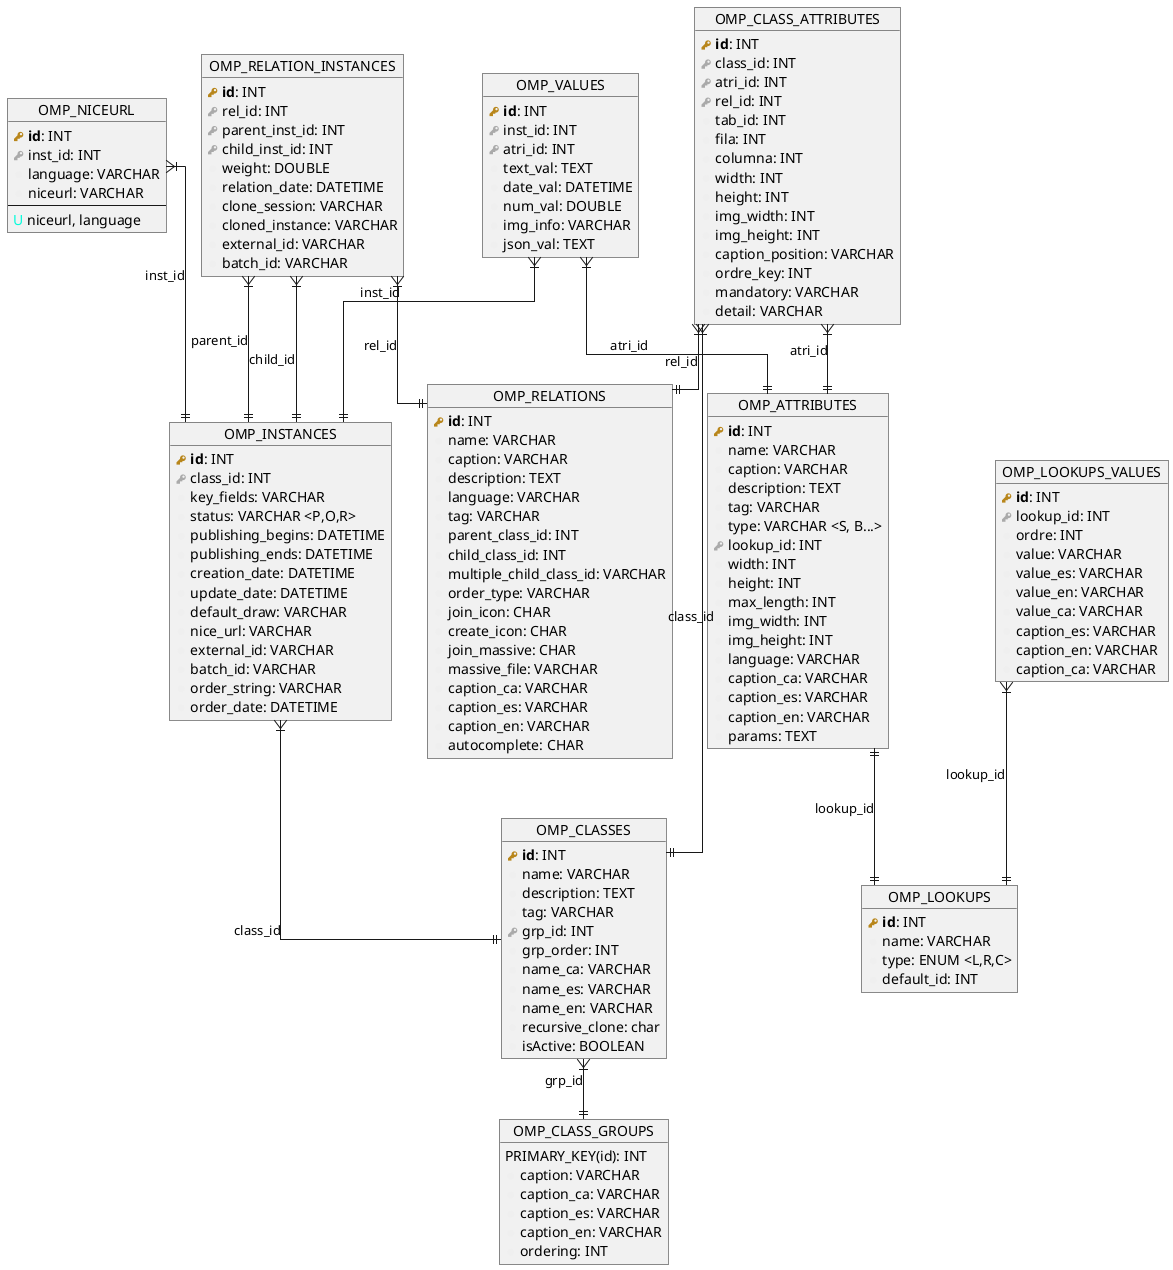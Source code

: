 @startuml
skinparam linetype ortho
!define primary_key(x) <b><color:#b8861b><&key></color> x</b>
!define foreign_key(x) <color:#aaaaaa><&key></color> x
!define unique(x) <color:#03fcdb>U</color> x
!define column(x) <color:#efefef><&media-record></color> x
!define table(x) object x << (T, white) >>

table( OMP_CLASSES) {
    primary_key( id ): INT
    column(name): VARCHAR
    column(description): TEXT
    column(tag): VARCHAR
    foreign_key(grp_id): INT
    column(grp_order): INT
    column(name_ca): VARCHAR
    column(name_es): VARCHAR
    column(name_en): VARCHAR
    column(recursive_clone): char
    column( isActive ): BOOLEAN
}

table(OMP_ATTRIBUTES) {
    primary_key(id): INT
    column(name): VARCHAR
    column(caption): VARCHAR
    column(description): TEXT
    column(tag): VARCHAR
    column(type): VARCHAR <S, B...>
    foreign_key(lookup_id): INT
    column(width): INT
    column(height): INT
    column(max_length): INT
    column(img_width): INT
    column(img_height): INT
    column(language): VARCHAR
    column(caption_ca): VARCHAR
    column(caption_es): VARCHAR
    column(caption_en): VARCHAR
    column(params): TEXT
}

table(OMP_LOOKUPS) {
    primary_key(id): INT
    column(name): VARCHAR
    column(type): ENUM <L,R,C>
    column(default_id): INT
}

table(OMP_INSTANCES) {
    primary_key(id): INT
    foreign_key(class_id): INT
    column(key_fields): VARCHAR
    column(status): VARCHAR <P,O,R>
    column(publishing_begins): DATETIME
    column(publishing_ends): DATETIME
    column(creation_date): DATETIME
    column(update_date): DATETIME
    column(default_draw): VARCHAR
    column(nice_url): VARCHAR
    column(external_id): VARCHAR
    column(batch_id): VARCHAR
    column(order_string): VARCHAR
    column(order_date): DATETIME
}

table(OMP_LOOKUPS_VALUES) {
    primary_key(id): INT
    foreign_key(lookup_id): INT
    column(ordre): INT
    column(value): VARCHAR
    column(value_es): VARCHAR
    column(value_en): VARCHAR
    column(value_ca): VARCHAR
    column(caption_es): VARCHAR
    column(caption_en): VARCHAR
    column(caption_ca): VARCHAR
}

table(OMP_VALUES) {
    primary_key(id): INT
    foreign_key(inst_id): INT
    foreign_key(atri_id): INT
    column(text_val): TEXT
    column(date_val): DATETIME
    column(num_val): DOUBLE
    column(img_info): VARCHAR
    column(json_val): TEXT
}

table(OMP_RELATIONS) {
    primary_key(id): INT
    column(name): VARCHAR
    column(caption): VARCHAR
    column(description): TEXT
    column(language): VARCHAR
    column(tag): VARCHAR
    column(parent_class_id): INT
    column(child_class_id): INT
    column(multiple_child_class_id): VARCHAR
    column(order_type): VARCHAR
    column(join_icon): CHAR
    column(create_icon): CHAR
    column(join_massive): CHAR
    column(massive_file): VARCHAR
    column(caption_ca): VARCHAR
    column(caption_es): VARCHAR
    column(caption_en): VARCHAR
    column(autocomplete): CHAR
}

table(OMP_CLASS_ATTRIBUTES) {
    primary_key(id): INT
    foreign_key(class_id): INT
    foreign_key(atri_id): INT
    foreign_key(rel_id): INT
    column(tab_id): INT
    column(fila): INT
    column(columna): INT
    column(width): INT
    column(height): INT
    column(img_width): INT
    column(img_height): INT
    column(caption_position): VARCHAR
    column(ordre_key): INT
    column(mandatory): VARCHAR
    column(detail): VARCHAR
}

table(OMP_CLASS_GROUPS) {
    PRIMARY_KEY(id): INT
    column(caption): VARCHAR
    column(caption_ca): VARCHAR
    column(caption_es): VARCHAR
    column(caption_en): VARCHAR
    column(ordering): INT
}

table(OMP_NICEURL) {
    primary_key(id): INT
    foreign_key(inst_id): INT
    column(language): VARCHAR
    column(niceurl): VARCHAR
    --
    unique(niceurl), language
}

table(OMP_RELATION_INSTANCES) {
    primary_key(id): INT
    foreign_key(rel_id): INT
    foreign_key(parent_inst_id): INT
    foreign_key(child_inst_id): INT
    column(weight): DOUBLE
    column(relation_date): DATETIME
    column(clone_session): VARCHAR
    column(cloned_instance): VARCHAR
    column(external_id): VARCHAR
    column(batch_id): VARCHAR
}

OMP_INSTANCES }|--|| OMP_CLASSES : class_id
OMP_ATTRIBUTES ||--|| OMP_LOOKUPS : lookup_id
OMP_LOOKUPS_VALUES }|--|| OMP_LOOKUPS : lookup_id
OMP_VALUES }|--|| OMP_INSTANCES : inst_id
OMP_VALUES }|--|| OMP_ATTRIBUTES : atri_id
OMP_CLASS_ATTRIBUTES }|--|| OMP_CLASSES : class_id
OMP_CLASS_ATTRIBUTES }|--|| OMP_ATTRIBUTES : atri_id
OMP_CLASS_ATTRIBUTES }|--|| OMP_RELATIONS : rel_id
OMP_CLASSES }|--|| OMP_CLASS_GROUPS : grp_id
OMP_NICEURL }|--|| OMP_INSTANCES : inst_id
OMP_RELATION_INSTANCES }|--|| OMP_RELATIONS : rel_id
OMP_RELATION_INSTANCES }|--|| OMP_INSTANCES : parent_id
OMP_RELATION_INSTANCES }|--|| OMP_INSTANCES : child_id

@enduml
